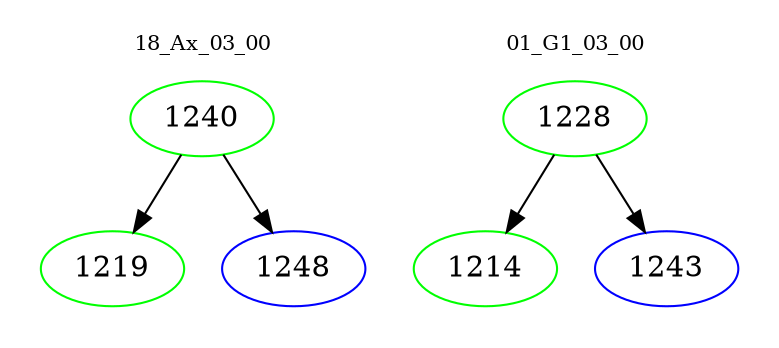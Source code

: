 digraph{
subgraph cluster_0 {
color = white
label = "18_Ax_03_00";
fontsize=10;
T0_1240 [label="1240", color="green"]
T0_1240 -> T0_1219 [color="black"]
T0_1219 [label="1219", color="green"]
T0_1240 -> T0_1248 [color="black"]
T0_1248 [label="1248", color="blue"]
}
subgraph cluster_1 {
color = white
label = "01_G1_03_00";
fontsize=10;
T1_1228 [label="1228", color="green"]
T1_1228 -> T1_1214 [color="black"]
T1_1214 [label="1214", color="green"]
T1_1228 -> T1_1243 [color="black"]
T1_1243 [label="1243", color="blue"]
}
}

